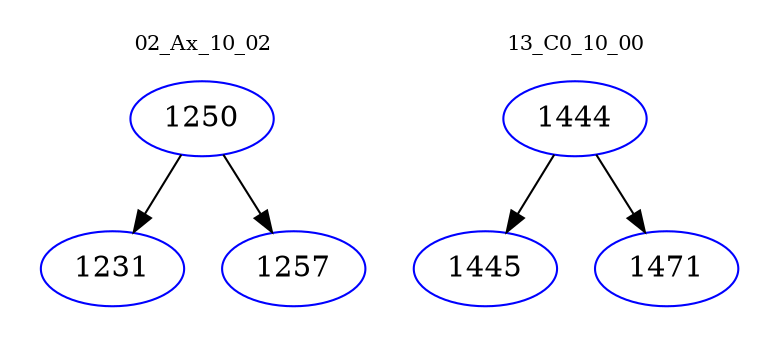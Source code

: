 digraph{
subgraph cluster_0 {
color = white
label = "02_Ax_10_02";
fontsize=10;
T0_1250 [label="1250", color="blue"]
T0_1250 -> T0_1231 [color="black"]
T0_1231 [label="1231", color="blue"]
T0_1250 -> T0_1257 [color="black"]
T0_1257 [label="1257", color="blue"]
}
subgraph cluster_1 {
color = white
label = "13_C0_10_00";
fontsize=10;
T1_1444 [label="1444", color="blue"]
T1_1444 -> T1_1445 [color="black"]
T1_1445 [label="1445", color="blue"]
T1_1444 -> T1_1471 [color="black"]
T1_1471 [label="1471", color="blue"]
}
}
